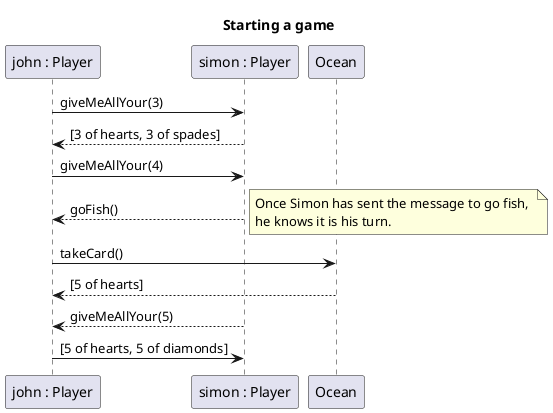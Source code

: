 @startuml

title Starting a game

participant "john : Player" as John
participant "simon : Player" as Simon

John -> Simon: giveMeAllYour(3)
Simon --> John: [3 of hearts, 3 of spades]
John -> Simon: giveMeAllYour(4)
Simon --> John: goFish()
note right 
    Once Simon has sent the message to go fish, 
    he knows it is his turn. 
end note
John -> Ocean: takeCard()
Ocean --> John: [5 of hearts]
Simon --> John: giveMeAllYour(5)
John -> Simon: [5 of hearts, 5 of diamonds]
@enduml